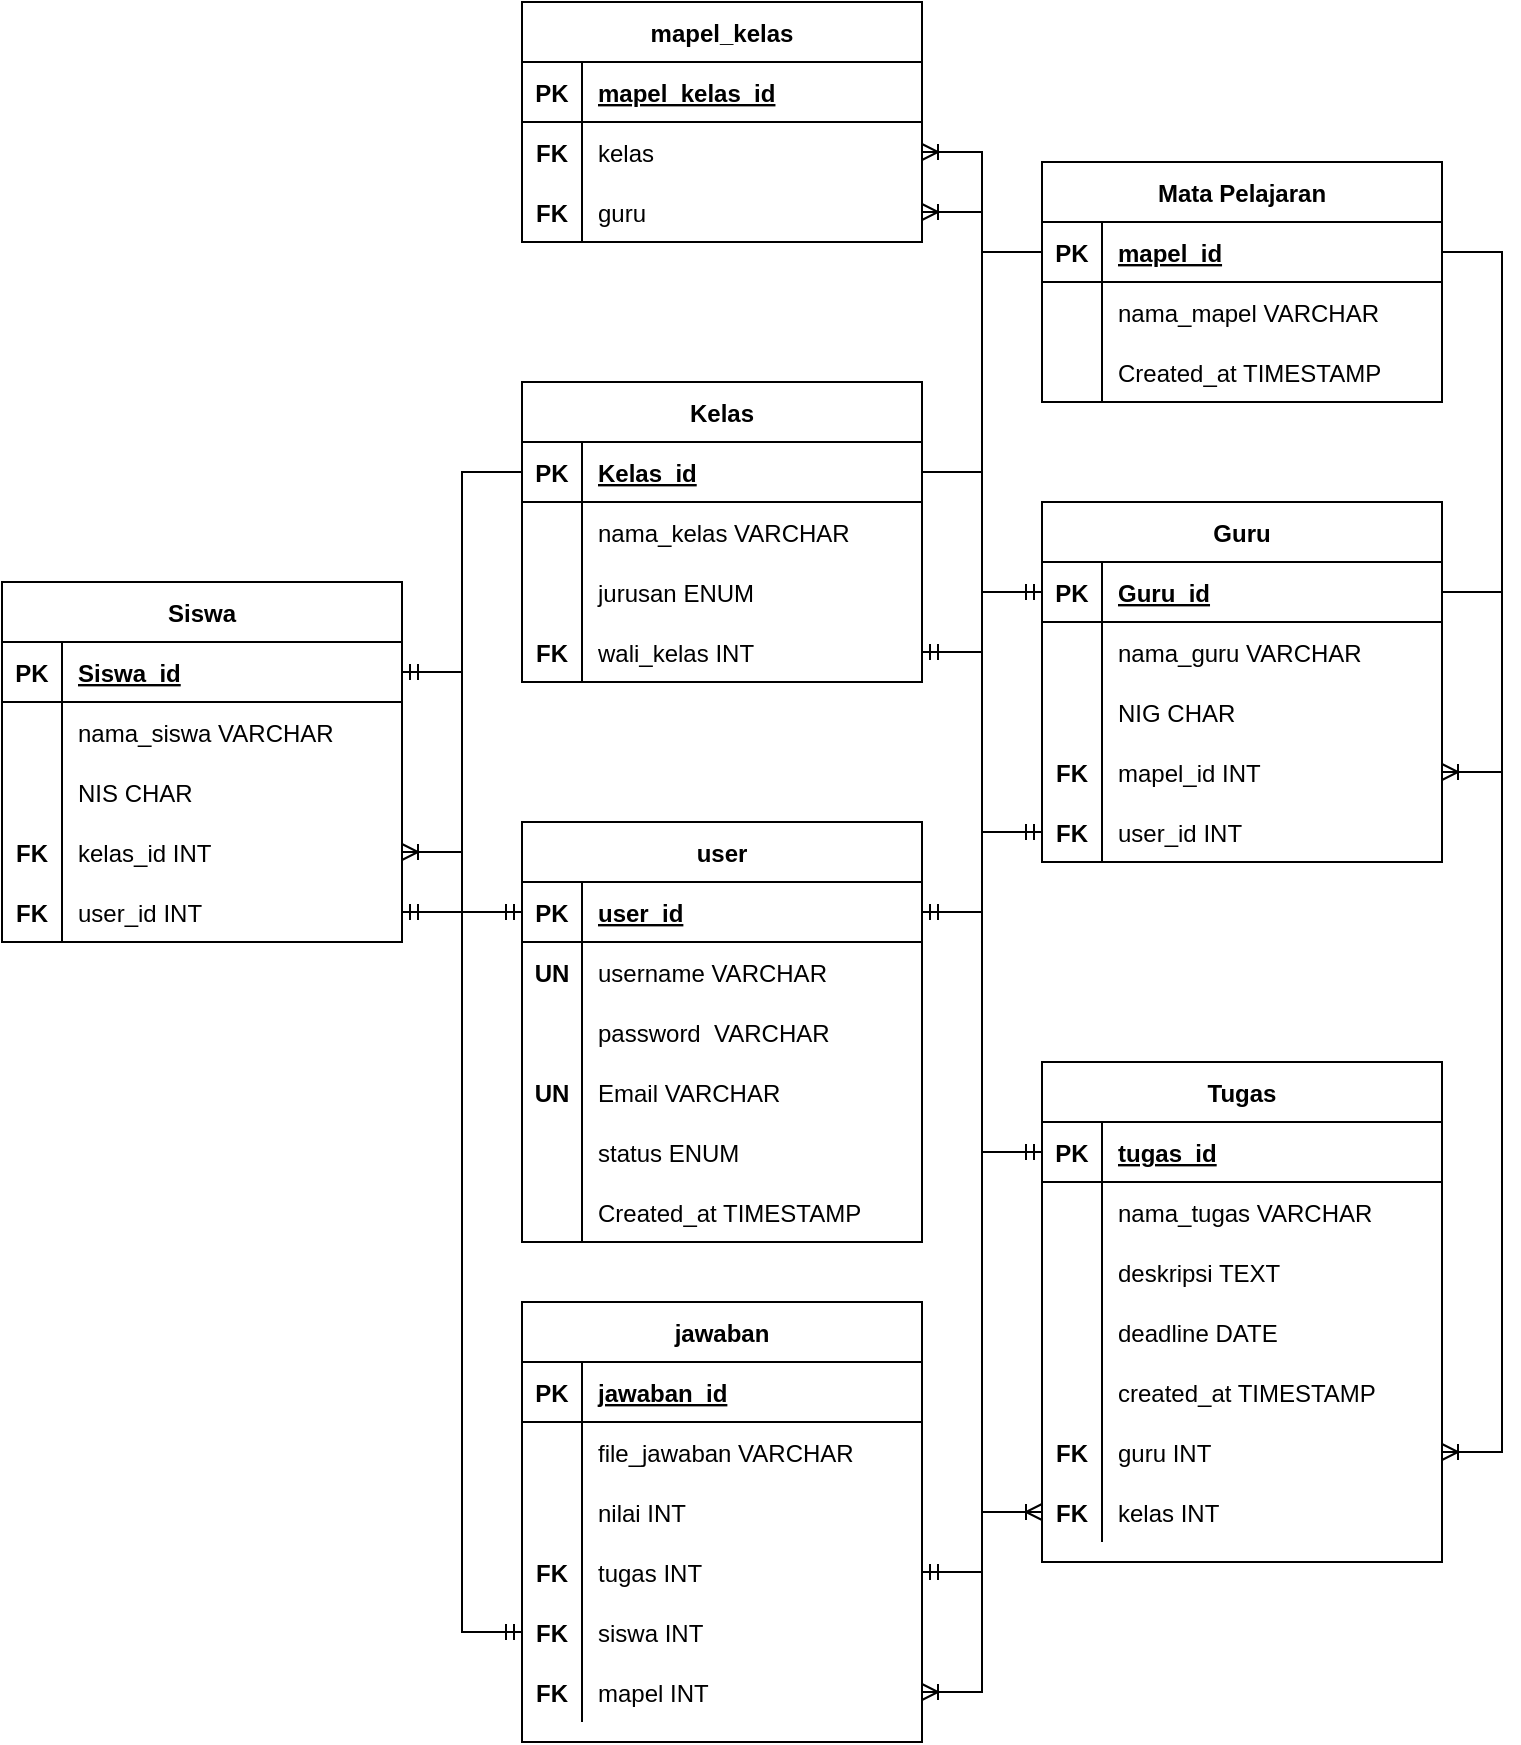 <mxfile version="15.9.4" type="device"><diagram id="R2lEEEUBdFMjLlhIrx00" name="Page-1"><mxGraphModel dx="1185" dy="639" grid="1" gridSize="10" guides="1" tooltips="1" connect="1" arrows="1" fold="1" page="1" pageScale="1" pageWidth="850" pageHeight="1100" math="0" shadow="0" extFonts="Permanent Marker^https://fonts.googleapis.com/css?family=Permanent+Marker"><root><mxCell id="0"/><mxCell id="1" parent="0"/><mxCell id="JvrWXgYkfcHxgurq506N-1" value="user" style="shape=table;startSize=30;container=1;collapsible=1;childLayout=tableLayout;fixedRows=1;rowLines=0;fontStyle=1;align=center;resizeLast=1;" parent="1" vertex="1"><mxGeometry x="310" y="540" width="200" height="210" as="geometry"/></mxCell><mxCell id="JvrWXgYkfcHxgurq506N-2" value="" style="shape=partialRectangle;collapsible=0;dropTarget=0;pointerEvents=0;fillColor=none;top=0;left=0;bottom=1;right=0;points=[[0,0.5],[1,0.5]];portConstraint=eastwest;" parent="JvrWXgYkfcHxgurq506N-1" vertex="1"><mxGeometry y="30" width="200" height="30" as="geometry"/></mxCell><mxCell id="JvrWXgYkfcHxgurq506N-3" value="PK" style="shape=partialRectangle;connectable=0;fillColor=none;top=0;left=0;bottom=0;right=0;fontStyle=1;overflow=hidden;" parent="JvrWXgYkfcHxgurq506N-2" vertex="1"><mxGeometry width="30" height="30" as="geometry"><mxRectangle width="30" height="30" as="alternateBounds"/></mxGeometry></mxCell><mxCell id="JvrWXgYkfcHxgurq506N-4" value="user_id" style="shape=partialRectangle;connectable=0;fillColor=none;top=0;left=0;bottom=0;right=0;align=left;spacingLeft=6;fontStyle=5;overflow=hidden;" parent="JvrWXgYkfcHxgurq506N-2" vertex="1"><mxGeometry x="30" width="170" height="30" as="geometry"><mxRectangle width="170" height="30" as="alternateBounds"/></mxGeometry></mxCell><mxCell id="JvrWXgYkfcHxgurq506N-5" value="" style="shape=partialRectangle;collapsible=0;dropTarget=0;pointerEvents=0;fillColor=none;top=0;left=0;bottom=0;right=0;points=[[0,0.5],[1,0.5]];portConstraint=eastwest;" parent="JvrWXgYkfcHxgurq506N-1" vertex="1"><mxGeometry y="60" width="200" height="30" as="geometry"/></mxCell><mxCell id="JvrWXgYkfcHxgurq506N-6" value="UN" style="shape=partialRectangle;connectable=0;fillColor=none;top=0;left=0;bottom=0;right=0;editable=1;overflow=hidden;fontStyle=1" parent="JvrWXgYkfcHxgurq506N-5" vertex="1"><mxGeometry width="30" height="30" as="geometry"><mxRectangle width="30" height="30" as="alternateBounds"/></mxGeometry></mxCell><mxCell id="JvrWXgYkfcHxgurq506N-7" value="username VARCHAR" style="shape=partialRectangle;connectable=0;fillColor=none;top=0;left=0;bottom=0;right=0;align=left;spacingLeft=6;overflow=hidden;" parent="JvrWXgYkfcHxgurq506N-5" vertex="1"><mxGeometry x="30" width="170" height="30" as="geometry"><mxRectangle width="170" height="30" as="alternateBounds"/></mxGeometry></mxCell><mxCell id="JvrWXgYkfcHxgurq506N-8" value="" style="shape=partialRectangle;collapsible=0;dropTarget=0;pointerEvents=0;fillColor=none;top=0;left=0;bottom=0;right=0;points=[[0,0.5],[1,0.5]];portConstraint=eastwest;" parent="JvrWXgYkfcHxgurq506N-1" vertex="1"><mxGeometry y="90" width="200" height="30" as="geometry"/></mxCell><mxCell id="JvrWXgYkfcHxgurq506N-9" value="" style="shape=partialRectangle;connectable=0;fillColor=none;top=0;left=0;bottom=0;right=0;editable=1;overflow=hidden;" parent="JvrWXgYkfcHxgurq506N-8" vertex="1"><mxGeometry width="30" height="30" as="geometry"><mxRectangle width="30" height="30" as="alternateBounds"/></mxGeometry></mxCell><mxCell id="JvrWXgYkfcHxgurq506N-10" value="password  VARCHAR" style="shape=partialRectangle;connectable=0;fillColor=none;top=0;left=0;bottom=0;right=0;align=left;spacingLeft=6;overflow=hidden;" parent="JvrWXgYkfcHxgurq506N-8" vertex="1"><mxGeometry x="30" width="170" height="30" as="geometry"><mxRectangle width="170" height="30" as="alternateBounds"/></mxGeometry></mxCell><mxCell id="vN6A5Nb-oEUFQaimWAew-1" value="" style="shape=partialRectangle;collapsible=0;dropTarget=0;pointerEvents=0;fillColor=none;top=0;left=0;bottom=0;right=0;points=[[0,0.5],[1,0.5]];portConstraint=eastwest;" parent="JvrWXgYkfcHxgurq506N-1" vertex="1"><mxGeometry y="120" width="200" height="30" as="geometry"/></mxCell><mxCell id="vN6A5Nb-oEUFQaimWAew-2" value="UN" style="shape=partialRectangle;connectable=0;fillColor=none;top=0;left=0;bottom=0;right=0;editable=1;overflow=hidden;fontStyle=1" parent="vN6A5Nb-oEUFQaimWAew-1" vertex="1"><mxGeometry width="30" height="30" as="geometry"><mxRectangle width="30" height="30" as="alternateBounds"/></mxGeometry></mxCell><mxCell id="vN6A5Nb-oEUFQaimWAew-3" value="Email VARCHAR" style="shape=partialRectangle;connectable=0;fillColor=none;top=0;left=0;bottom=0;right=0;align=left;spacingLeft=6;overflow=hidden;" parent="vN6A5Nb-oEUFQaimWAew-1" vertex="1"><mxGeometry x="30" width="170" height="30" as="geometry"><mxRectangle width="170" height="30" as="alternateBounds"/></mxGeometry></mxCell><mxCell id="l-M-OVlJL3ttJGUWBsos-1" value="" style="shape=partialRectangle;collapsible=0;dropTarget=0;pointerEvents=0;fillColor=none;top=0;left=0;bottom=0;right=0;points=[[0,0.5],[1,0.5]];portConstraint=eastwest;" parent="JvrWXgYkfcHxgurq506N-1" vertex="1"><mxGeometry y="150" width="200" height="30" as="geometry"/></mxCell><mxCell id="l-M-OVlJL3ttJGUWBsos-2" value="" style="shape=partialRectangle;connectable=0;fillColor=none;top=0;left=0;bottom=0;right=0;editable=1;overflow=hidden;" parent="l-M-OVlJL3ttJGUWBsos-1" vertex="1"><mxGeometry width="30" height="30" as="geometry"><mxRectangle width="30" height="30" as="alternateBounds"/></mxGeometry></mxCell><mxCell id="l-M-OVlJL3ttJGUWBsos-3" value="status ENUM" style="shape=partialRectangle;connectable=0;fillColor=none;top=0;left=0;bottom=0;right=0;align=left;spacingLeft=6;overflow=hidden;" parent="l-M-OVlJL3ttJGUWBsos-1" vertex="1"><mxGeometry x="30" width="170" height="30" as="geometry"><mxRectangle width="170" height="30" as="alternateBounds"/></mxGeometry></mxCell><mxCell id="JvrWXgYkfcHxgurq506N-11" value="" style="shape=partialRectangle;collapsible=0;dropTarget=0;pointerEvents=0;fillColor=none;top=0;left=0;bottom=0;right=0;points=[[0,0.5],[1,0.5]];portConstraint=eastwest;" parent="JvrWXgYkfcHxgurq506N-1" vertex="1"><mxGeometry y="180" width="200" height="30" as="geometry"/></mxCell><mxCell id="JvrWXgYkfcHxgurq506N-12" value="" style="shape=partialRectangle;connectable=0;fillColor=none;top=0;left=0;bottom=0;right=0;editable=1;overflow=hidden;" parent="JvrWXgYkfcHxgurq506N-11" vertex="1"><mxGeometry width="30" height="30" as="geometry"><mxRectangle width="30" height="30" as="alternateBounds"/></mxGeometry></mxCell><mxCell id="JvrWXgYkfcHxgurq506N-13" value="Created_at TIMESTAMP" style="shape=partialRectangle;connectable=0;fillColor=none;top=0;left=0;bottom=0;right=0;align=left;spacingLeft=6;overflow=hidden;" parent="JvrWXgYkfcHxgurq506N-11" vertex="1"><mxGeometry x="30" width="170" height="30" as="geometry"><mxRectangle width="170" height="30" as="alternateBounds"/></mxGeometry></mxCell><mxCell id="JvrWXgYkfcHxgurq506N-14" value="Siswa" style="shape=table;startSize=30;container=1;collapsible=1;childLayout=tableLayout;fixedRows=1;rowLines=0;fontStyle=1;align=center;resizeLast=1;" parent="1" vertex="1"><mxGeometry x="50" y="420" width="200" height="180" as="geometry"/></mxCell><mxCell id="JvrWXgYkfcHxgurq506N-15" value="" style="shape=partialRectangle;collapsible=0;dropTarget=0;pointerEvents=0;fillColor=none;top=0;left=0;bottom=1;right=0;points=[[0,0.5],[1,0.5]];portConstraint=eastwest;" parent="JvrWXgYkfcHxgurq506N-14" vertex="1"><mxGeometry y="30" width="200" height="30" as="geometry"/></mxCell><mxCell id="JvrWXgYkfcHxgurq506N-16" value="PK" style="shape=partialRectangle;connectable=0;fillColor=none;top=0;left=0;bottom=0;right=0;fontStyle=1;overflow=hidden;" parent="JvrWXgYkfcHxgurq506N-15" vertex="1"><mxGeometry width="30" height="30" as="geometry"><mxRectangle width="30" height="30" as="alternateBounds"/></mxGeometry></mxCell><mxCell id="JvrWXgYkfcHxgurq506N-17" value="Siswa_id" style="shape=partialRectangle;connectable=0;fillColor=none;top=0;left=0;bottom=0;right=0;align=left;spacingLeft=6;fontStyle=5;overflow=hidden;" parent="JvrWXgYkfcHxgurq506N-15" vertex="1"><mxGeometry x="30" width="170" height="30" as="geometry"><mxRectangle width="170" height="30" as="alternateBounds"/></mxGeometry></mxCell><mxCell id="JvrWXgYkfcHxgurq506N-18" value="" style="shape=partialRectangle;collapsible=0;dropTarget=0;pointerEvents=0;fillColor=none;top=0;left=0;bottom=0;right=0;points=[[0,0.5],[1,0.5]];portConstraint=eastwest;" parent="JvrWXgYkfcHxgurq506N-14" vertex="1"><mxGeometry y="60" width="200" height="30" as="geometry"/></mxCell><mxCell id="JvrWXgYkfcHxgurq506N-19" value="" style="shape=partialRectangle;connectable=0;fillColor=none;top=0;left=0;bottom=0;right=0;editable=1;overflow=hidden;" parent="JvrWXgYkfcHxgurq506N-18" vertex="1"><mxGeometry width="30" height="30" as="geometry"><mxRectangle width="30" height="30" as="alternateBounds"/></mxGeometry></mxCell><mxCell id="JvrWXgYkfcHxgurq506N-20" value="nama_siswa VARCHAR" style="shape=partialRectangle;connectable=0;fillColor=none;top=0;left=0;bottom=0;right=0;align=left;spacingLeft=6;overflow=hidden;" parent="JvrWXgYkfcHxgurq506N-18" vertex="1"><mxGeometry x="30" width="170" height="30" as="geometry"><mxRectangle width="170" height="30" as="alternateBounds"/></mxGeometry></mxCell><mxCell id="xmIUUASOhIEZaIO7s_y7-1" value="" style="shape=partialRectangle;collapsible=0;dropTarget=0;pointerEvents=0;fillColor=none;top=0;left=0;bottom=0;right=0;points=[[0,0.5],[1,0.5]];portConstraint=eastwest;" parent="JvrWXgYkfcHxgurq506N-14" vertex="1"><mxGeometry y="90" width="200" height="30" as="geometry"/></mxCell><mxCell id="xmIUUASOhIEZaIO7s_y7-2" value="" style="shape=partialRectangle;connectable=0;fillColor=none;top=0;left=0;bottom=0;right=0;editable=1;overflow=hidden;" parent="xmIUUASOhIEZaIO7s_y7-1" vertex="1"><mxGeometry width="30" height="30" as="geometry"><mxRectangle width="30" height="30" as="alternateBounds"/></mxGeometry></mxCell><mxCell id="xmIUUASOhIEZaIO7s_y7-3" value="NIS CHAR" style="shape=partialRectangle;connectable=0;fillColor=none;top=0;left=0;bottom=0;right=0;align=left;spacingLeft=6;overflow=hidden;" parent="xmIUUASOhIEZaIO7s_y7-1" vertex="1"><mxGeometry x="30" width="170" height="30" as="geometry"><mxRectangle width="170" height="30" as="alternateBounds"/></mxGeometry></mxCell><mxCell id="JvrWXgYkfcHxgurq506N-24" value="" style="shape=partialRectangle;collapsible=0;dropTarget=0;pointerEvents=0;fillColor=none;top=0;left=0;bottom=0;right=0;points=[[0,0.5],[1,0.5]];portConstraint=eastwest;" parent="JvrWXgYkfcHxgurq506N-14" vertex="1"><mxGeometry y="120" width="200" height="30" as="geometry"/></mxCell><mxCell id="JvrWXgYkfcHxgurq506N-25" value="FK" style="shape=partialRectangle;connectable=0;fillColor=none;top=0;left=0;bottom=0;right=0;editable=1;overflow=hidden;fontStyle=1" parent="JvrWXgYkfcHxgurq506N-24" vertex="1"><mxGeometry width="30" height="30" as="geometry"><mxRectangle width="30" height="30" as="alternateBounds"/></mxGeometry></mxCell><mxCell id="JvrWXgYkfcHxgurq506N-26" value="kelas_id INT" style="shape=partialRectangle;connectable=0;fillColor=none;top=0;left=0;bottom=0;right=0;align=left;spacingLeft=6;overflow=hidden;" parent="JvrWXgYkfcHxgurq506N-24" vertex="1"><mxGeometry x="30" width="170" height="30" as="geometry"><mxRectangle width="170" height="30" as="alternateBounds"/></mxGeometry></mxCell><mxCell id="JvrWXgYkfcHxgurq506N-62" value="" style="shape=partialRectangle;collapsible=0;dropTarget=0;pointerEvents=0;fillColor=none;top=0;left=0;bottom=0;right=0;points=[[0,0.5],[1,0.5]];portConstraint=eastwest;" parent="JvrWXgYkfcHxgurq506N-14" vertex="1"><mxGeometry y="150" width="200" height="30" as="geometry"/></mxCell><mxCell id="JvrWXgYkfcHxgurq506N-63" value="FK" style="shape=partialRectangle;connectable=0;fillColor=none;top=0;left=0;bottom=0;right=0;editable=1;overflow=hidden;fontStyle=1" parent="JvrWXgYkfcHxgurq506N-62" vertex="1"><mxGeometry width="30" height="30" as="geometry"><mxRectangle width="30" height="30" as="alternateBounds"/></mxGeometry></mxCell><mxCell id="JvrWXgYkfcHxgurq506N-64" value="user_id INT" style="shape=partialRectangle;connectable=0;fillColor=none;top=0;left=0;bottom=0;right=0;align=left;spacingLeft=6;overflow=hidden;" parent="JvrWXgYkfcHxgurq506N-62" vertex="1"><mxGeometry x="30" width="170" height="30" as="geometry"><mxRectangle width="170" height="30" as="alternateBounds"/></mxGeometry></mxCell><mxCell id="JvrWXgYkfcHxgurq506N-27" value="Guru" style="shape=table;startSize=30;container=1;collapsible=1;childLayout=tableLayout;fixedRows=1;rowLines=0;fontStyle=1;align=center;resizeLast=1;" parent="1" vertex="1"><mxGeometry x="570" y="380" width="200" height="180" as="geometry"/></mxCell><mxCell id="JvrWXgYkfcHxgurq506N-28" value="" style="shape=partialRectangle;collapsible=0;dropTarget=0;pointerEvents=0;fillColor=none;top=0;left=0;bottom=1;right=0;points=[[0,0.5],[1,0.5]];portConstraint=eastwest;" parent="JvrWXgYkfcHxgurq506N-27" vertex="1"><mxGeometry y="30" width="200" height="30" as="geometry"/></mxCell><mxCell id="JvrWXgYkfcHxgurq506N-29" value="PK" style="shape=partialRectangle;connectable=0;fillColor=none;top=0;left=0;bottom=0;right=0;fontStyle=1;overflow=hidden;" parent="JvrWXgYkfcHxgurq506N-28" vertex="1"><mxGeometry width="30" height="30" as="geometry"><mxRectangle width="30" height="30" as="alternateBounds"/></mxGeometry></mxCell><mxCell id="JvrWXgYkfcHxgurq506N-30" value="Guru_id" style="shape=partialRectangle;connectable=0;fillColor=none;top=0;left=0;bottom=0;right=0;align=left;spacingLeft=6;fontStyle=5;overflow=hidden;" parent="JvrWXgYkfcHxgurq506N-28" vertex="1"><mxGeometry x="30" width="170" height="30" as="geometry"><mxRectangle width="170" height="30" as="alternateBounds"/></mxGeometry></mxCell><mxCell id="JvrWXgYkfcHxgurq506N-31" value="" style="shape=partialRectangle;collapsible=0;dropTarget=0;pointerEvents=0;fillColor=none;top=0;left=0;bottom=0;right=0;points=[[0,0.5],[1,0.5]];portConstraint=eastwest;" parent="JvrWXgYkfcHxgurq506N-27" vertex="1"><mxGeometry y="60" width="200" height="30" as="geometry"/></mxCell><mxCell id="JvrWXgYkfcHxgurq506N-32" value="" style="shape=partialRectangle;connectable=0;fillColor=none;top=0;left=0;bottom=0;right=0;editable=1;overflow=hidden;" parent="JvrWXgYkfcHxgurq506N-31" vertex="1"><mxGeometry width="30" height="30" as="geometry"><mxRectangle width="30" height="30" as="alternateBounds"/></mxGeometry></mxCell><mxCell id="JvrWXgYkfcHxgurq506N-33" value="nama_guru VARCHAR" style="shape=partialRectangle;connectable=0;fillColor=none;top=0;left=0;bottom=0;right=0;align=left;spacingLeft=6;overflow=hidden;" parent="JvrWXgYkfcHxgurq506N-31" vertex="1"><mxGeometry x="30" width="170" height="30" as="geometry"><mxRectangle width="170" height="30" as="alternateBounds"/></mxGeometry></mxCell><mxCell id="xmIUUASOhIEZaIO7s_y7-4" value="" style="shape=partialRectangle;collapsible=0;dropTarget=0;pointerEvents=0;fillColor=none;top=0;left=0;bottom=0;right=0;points=[[0,0.5],[1,0.5]];portConstraint=eastwest;" parent="JvrWXgYkfcHxgurq506N-27" vertex="1"><mxGeometry y="90" width="200" height="30" as="geometry"/></mxCell><mxCell id="xmIUUASOhIEZaIO7s_y7-5" value="" style="shape=partialRectangle;connectable=0;fillColor=none;top=0;left=0;bottom=0;right=0;editable=1;overflow=hidden;" parent="xmIUUASOhIEZaIO7s_y7-4" vertex="1"><mxGeometry width="30" height="30" as="geometry"><mxRectangle width="30" height="30" as="alternateBounds"/></mxGeometry></mxCell><mxCell id="xmIUUASOhIEZaIO7s_y7-6" value="NIG CHAR" style="shape=partialRectangle;connectable=0;fillColor=none;top=0;left=0;bottom=0;right=0;align=left;spacingLeft=6;overflow=hidden;" parent="xmIUUASOhIEZaIO7s_y7-4" vertex="1"><mxGeometry x="30" width="170" height="30" as="geometry"><mxRectangle width="170" height="30" as="alternateBounds"/></mxGeometry></mxCell><mxCell id="xmIUUASOhIEZaIO7s_y7-10" value="" style="shape=partialRectangle;collapsible=0;dropTarget=0;pointerEvents=0;fillColor=none;top=0;left=0;bottom=0;right=0;points=[[0,0.5],[1,0.5]];portConstraint=eastwest;" parent="JvrWXgYkfcHxgurq506N-27" vertex="1"><mxGeometry y="120" width="200" height="30" as="geometry"/></mxCell><mxCell id="xmIUUASOhIEZaIO7s_y7-11" value="FK" style="shape=partialRectangle;connectable=0;fillColor=none;top=0;left=0;bottom=0;right=0;editable=1;overflow=hidden;fontStyle=1" parent="xmIUUASOhIEZaIO7s_y7-10" vertex="1"><mxGeometry width="30" height="30" as="geometry"><mxRectangle width="30" height="30" as="alternateBounds"/></mxGeometry></mxCell><mxCell id="xmIUUASOhIEZaIO7s_y7-12" value="mapel_id INT" style="shape=partialRectangle;connectable=0;fillColor=none;top=0;left=0;bottom=0;right=0;align=left;spacingLeft=6;overflow=hidden;" parent="xmIUUASOhIEZaIO7s_y7-10" vertex="1"><mxGeometry x="30" width="170" height="30" as="geometry"><mxRectangle width="170" height="30" as="alternateBounds"/></mxGeometry></mxCell><mxCell id="JvrWXgYkfcHxgurq506N-37" value="" style="shape=partialRectangle;collapsible=0;dropTarget=0;pointerEvents=0;fillColor=none;top=0;left=0;bottom=0;right=0;points=[[0,0.5],[1,0.5]];portConstraint=eastwest;" parent="JvrWXgYkfcHxgurq506N-27" vertex="1"><mxGeometry y="150" width="200" height="30" as="geometry"/></mxCell><mxCell id="JvrWXgYkfcHxgurq506N-38" value="FK" style="shape=partialRectangle;connectable=0;fillColor=none;top=0;left=0;bottom=0;right=0;editable=1;overflow=hidden;fontStyle=1" parent="JvrWXgYkfcHxgurq506N-37" vertex="1"><mxGeometry width="30" height="30" as="geometry"><mxRectangle width="30" height="30" as="alternateBounds"/></mxGeometry></mxCell><mxCell id="JvrWXgYkfcHxgurq506N-39" value="user_id INT" style="shape=partialRectangle;connectable=0;fillColor=none;top=0;left=0;bottom=0;right=0;align=left;spacingLeft=6;overflow=hidden;" parent="JvrWXgYkfcHxgurq506N-37" vertex="1"><mxGeometry x="30" width="170" height="30" as="geometry"><mxRectangle width="170" height="30" as="alternateBounds"/></mxGeometry></mxCell><mxCell id="JvrWXgYkfcHxgurq506N-46" value="Kelas" style="shape=table;startSize=30;container=1;collapsible=1;childLayout=tableLayout;fixedRows=1;rowLines=0;fontStyle=1;align=center;resizeLast=1;" parent="1" vertex="1"><mxGeometry x="310" y="320" width="200" height="150" as="geometry"/></mxCell><mxCell id="JvrWXgYkfcHxgurq506N-47" value="" style="shape=partialRectangle;collapsible=0;dropTarget=0;pointerEvents=0;fillColor=none;top=0;left=0;bottom=1;right=0;points=[[0,0.5],[1,0.5]];portConstraint=eastwest;" parent="JvrWXgYkfcHxgurq506N-46" vertex="1"><mxGeometry y="30" width="200" height="30" as="geometry"/></mxCell><mxCell id="JvrWXgYkfcHxgurq506N-48" value="PK" style="shape=partialRectangle;connectable=0;fillColor=none;top=0;left=0;bottom=0;right=0;fontStyle=1;overflow=hidden;" parent="JvrWXgYkfcHxgurq506N-47" vertex="1"><mxGeometry width="30" height="30" as="geometry"><mxRectangle width="30" height="30" as="alternateBounds"/></mxGeometry></mxCell><mxCell id="JvrWXgYkfcHxgurq506N-49" value="Kelas_id" style="shape=partialRectangle;connectable=0;fillColor=none;top=0;left=0;bottom=0;right=0;align=left;spacingLeft=6;fontStyle=5;overflow=hidden;" parent="JvrWXgYkfcHxgurq506N-47" vertex="1"><mxGeometry x="30" width="170" height="30" as="geometry"><mxRectangle width="170" height="30" as="alternateBounds"/></mxGeometry></mxCell><mxCell id="JvrWXgYkfcHxgurq506N-50" value="" style="shape=partialRectangle;collapsible=0;dropTarget=0;pointerEvents=0;fillColor=none;top=0;left=0;bottom=0;right=0;points=[[0,0.5],[1,0.5]];portConstraint=eastwest;" parent="JvrWXgYkfcHxgurq506N-46" vertex="1"><mxGeometry y="60" width="200" height="30" as="geometry"/></mxCell><mxCell id="JvrWXgYkfcHxgurq506N-51" value="" style="shape=partialRectangle;connectable=0;fillColor=none;top=0;left=0;bottom=0;right=0;editable=1;overflow=hidden;" parent="JvrWXgYkfcHxgurq506N-50" vertex="1"><mxGeometry width="30" height="30" as="geometry"><mxRectangle width="30" height="30" as="alternateBounds"/></mxGeometry></mxCell><mxCell id="JvrWXgYkfcHxgurq506N-52" value="nama_kelas VARCHAR" style="shape=partialRectangle;connectable=0;fillColor=none;top=0;left=0;bottom=0;right=0;align=left;spacingLeft=6;overflow=hidden;" parent="JvrWXgYkfcHxgurq506N-50" vertex="1"><mxGeometry x="30" width="170" height="30" as="geometry"><mxRectangle width="170" height="30" as="alternateBounds"/></mxGeometry></mxCell><mxCell id="JvrWXgYkfcHxgurq506N-56" value="" style="shape=partialRectangle;collapsible=0;dropTarget=0;pointerEvents=0;fillColor=none;top=0;left=0;bottom=0;right=0;points=[[0,0.5],[1,0.5]];portConstraint=eastwest;" parent="JvrWXgYkfcHxgurq506N-46" vertex="1"><mxGeometry y="90" width="200" height="30" as="geometry"/></mxCell><mxCell id="JvrWXgYkfcHxgurq506N-57" value="" style="shape=partialRectangle;connectable=0;fillColor=none;top=0;left=0;bottom=0;right=0;editable=1;overflow=hidden;" parent="JvrWXgYkfcHxgurq506N-56" vertex="1"><mxGeometry width="30" height="30" as="geometry"><mxRectangle width="30" height="30" as="alternateBounds"/></mxGeometry></mxCell><mxCell id="JvrWXgYkfcHxgurq506N-58" value="jurusan ENUM" style="shape=partialRectangle;connectable=0;fillColor=none;top=0;left=0;bottom=0;right=0;align=left;spacingLeft=6;overflow=hidden;" parent="JvrWXgYkfcHxgurq506N-56" vertex="1"><mxGeometry x="30" width="170" height="30" as="geometry"><mxRectangle width="170" height="30" as="alternateBounds"/></mxGeometry></mxCell><mxCell id="JvrWXgYkfcHxgurq506N-85" value="" style="shape=partialRectangle;collapsible=0;dropTarget=0;pointerEvents=0;fillColor=none;top=0;left=0;bottom=0;right=0;points=[[0,0.5],[1,0.5]];portConstraint=eastwest;" parent="JvrWXgYkfcHxgurq506N-46" vertex="1"><mxGeometry y="120" width="200" height="30" as="geometry"/></mxCell><mxCell id="JvrWXgYkfcHxgurq506N-86" value="FK" style="shape=partialRectangle;connectable=0;fillColor=none;top=0;left=0;bottom=0;right=0;editable=1;overflow=hidden;fontStyle=1" parent="JvrWXgYkfcHxgurq506N-85" vertex="1"><mxGeometry width="30" height="30" as="geometry"><mxRectangle width="30" height="30" as="alternateBounds"/></mxGeometry></mxCell><mxCell id="JvrWXgYkfcHxgurq506N-87" value="wali_kelas INT" style="shape=partialRectangle;connectable=0;fillColor=none;top=0;left=0;bottom=0;right=0;align=left;spacingLeft=6;overflow=hidden;" parent="JvrWXgYkfcHxgurq506N-85" vertex="1"><mxGeometry x="30" width="170" height="30" as="geometry"><mxRectangle width="170" height="30" as="alternateBounds"/></mxGeometry></mxCell><mxCell id="JvrWXgYkfcHxgurq506N-68" value="Mata Pelajaran" style="shape=table;startSize=30;container=1;collapsible=1;childLayout=tableLayout;fixedRows=1;rowLines=0;fontStyle=1;align=center;resizeLast=1;" parent="1" vertex="1"><mxGeometry x="570" y="210" width="200" height="120" as="geometry"/></mxCell><mxCell id="JvrWXgYkfcHxgurq506N-69" value="" style="shape=partialRectangle;collapsible=0;dropTarget=0;pointerEvents=0;fillColor=none;top=0;left=0;bottom=1;right=0;points=[[0,0.5],[1,0.5]];portConstraint=eastwest;" parent="JvrWXgYkfcHxgurq506N-68" vertex="1"><mxGeometry y="30" width="200" height="30" as="geometry"/></mxCell><mxCell id="JvrWXgYkfcHxgurq506N-70" value="PK" style="shape=partialRectangle;connectable=0;fillColor=none;top=0;left=0;bottom=0;right=0;fontStyle=1;overflow=hidden;" parent="JvrWXgYkfcHxgurq506N-69" vertex="1"><mxGeometry width="30" height="30" as="geometry"><mxRectangle width="30" height="30" as="alternateBounds"/></mxGeometry></mxCell><mxCell id="JvrWXgYkfcHxgurq506N-71" value="mapel_id" style="shape=partialRectangle;connectable=0;fillColor=none;top=0;left=0;bottom=0;right=0;align=left;spacingLeft=6;fontStyle=5;overflow=hidden;" parent="JvrWXgYkfcHxgurq506N-69" vertex="1"><mxGeometry x="30" width="170" height="30" as="geometry"><mxRectangle width="170" height="30" as="alternateBounds"/></mxGeometry></mxCell><mxCell id="JvrWXgYkfcHxgurq506N-72" value="" style="shape=partialRectangle;collapsible=0;dropTarget=0;pointerEvents=0;fillColor=none;top=0;left=0;bottom=0;right=0;points=[[0,0.5],[1,0.5]];portConstraint=eastwest;" parent="JvrWXgYkfcHxgurq506N-68" vertex="1"><mxGeometry y="60" width="200" height="30" as="geometry"/></mxCell><mxCell id="JvrWXgYkfcHxgurq506N-73" value="" style="shape=partialRectangle;connectable=0;fillColor=none;top=0;left=0;bottom=0;right=0;editable=1;overflow=hidden;" parent="JvrWXgYkfcHxgurq506N-72" vertex="1"><mxGeometry width="30" height="30" as="geometry"><mxRectangle width="30" height="30" as="alternateBounds"/></mxGeometry></mxCell><mxCell id="JvrWXgYkfcHxgurq506N-74" value="nama_mapel VARCHAR" style="shape=partialRectangle;connectable=0;fillColor=none;top=0;left=0;bottom=0;right=0;align=left;spacingLeft=6;overflow=hidden;" parent="JvrWXgYkfcHxgurq506N-72" vertex="1"><mxGeometry x="30" width="170" height="30" as="geometry"><mxRectangle width="170" height="30" as="alternateBounds"/></mxGeometry></mxCell><mxCell id="vN6A5Nb-oEUFQaimWAew-4" value="" style="shape=partialRectangle;collapsible=0;dropTarget=0;pointerEvents=0;fillColor=none;top=0;left=0;bottom=0;right=0;points=[[0,0.5],[1,0.5]];portConstraint=eastwest;" parent="JvrWXgYkfcHxgurq506N-68" vertex="1"><mxGeometry y="90" width="200" height="30" as="geometry"/></mxCell><mxCell id="vN6A5Nb-oEUFQaimWAew-5" value="" style="shape=partialRectangle;connectable=0;fillColor=none;top=0;left=0;bottom=0;right=0;editable=1;overflow=hidden;" parent="vN6A5Nb-oEUFQaimWAew-4" vertex="1"><mxGeometry width="30" height="30" as="geometry"><mxRectangle width="30" height="30" as="alternateBounds"/></mxGeometry></mxCell><mxCell id="vN6A5Nb-oEUFQaimWAew-6" value="Created_at TIMESTAMP" style="shape=partialRectangle;connectable=0;fillColor=none;top=0;left=0;bottom=0;right=0;align=left;spacingLeft=6;overflow=hidden;" parent="vN6A5Nb-oEUFQaimWAew-4" vertex="1"><mxGeometry x="30" width="170" height="30" as="geometry"><mxRectangle width="170" height="30" as="alternateBounds"/></mxGeometry></mxCell><mxCell id="JvrWXgYkfcHxgurq506N-89" value="mapel_kelas" style="shape=table;startSize=30;container=1;collapsible=1;childLayout=tableLayout;fixedRows=1;rowLines=0;fontStyle=1;align=center;resizeLast=1;" parent="1" vertex="1"><mxGeometry x="310" y="130" width="200" height="120" as="geometry"/></mxCell><mxCell id="JvrWXgYkfcHxgurq506N-90" value="" style="shape=partialRectangle;collapsible=0;dropTarget=0;pointerEvents=0;fillColor=none;top=0;left=0;bottom=1;right=0;points=[[0,0.5],[1,0.5]];portConstraint=eastwest;" parent="JvrWXgYkfcHxgurq506N-89" vertex="1"><mxGeometry y="30" width="200" height="30" as="geometry"/></mxCell><mxCell id="JvrWXgYkfcHxgurq506N-91" value="PK" style="shape=partialRectangle;connectable=0;fillColor=none;top=0;left=0;bottom=0;right=0;fontStyle=1;overflow=hidden;" parent="JvrWXgYkfcHxgurq506N-90" vertex="1"><mxGeometry width="30" height="30" as="geometry"><mxRectangle width="30" height="30" as="alternateBounds"/></mxGeometry></mxCell><mxCell id="JvrWXgYkfcHxgurq506N-92" value="mapel_kelas_id" style="shape=partialRectangle;connectable=0;fillColor=none;top=0;left=0;bottom=0;right=0;align=left;spacingLeft=6;fontStyle=5;overflow=hidden;" parent="JvrWXgYkfcHxgurq506N-90" vertex="1"><mxGeometry x="30" width="170" height="30" as="geometry"><mxRectangle width="170" height="30" as="alternateBounds"/></mxGeometry></mxCell><mxCell id="JvrWXgYkfcHxgurq506N-96" value="" style="shape=partialRectangle;collapsible=0;dropTarget=0;pointerEvents=0;fillColor=none;top=0;left=0;bottom=0;right=0;points=[[0,0.5],[1,0.5]];portConstraint=eastwest;" parent="JvrWXgYkfcHxgurq506N-89" vertex="1"><mxGeometry y="60" width="200" height="30" as="geometry"/></mxCell><mxCell id="JvrWXgYkfcHxgurq506N-97" value="FK" style="shape=partialRectangle;connectable=0;fillColor=none;top=0;left=0;bottom=0;right=0;editable=1;overflow=hidden;fontStyle=1" parent="JvrWXgYkfcHxgurq506N-96" vertex="1"><mxGeometry width="30" height="30" as="geometry"><mxRectangle width="30" height="30" as="alternateBounds"/></mxGeometry></mxCell><mxCell id="JvrWXgYkfcHxgurq506N-98" value="kelas" style="shape=partialRectangle;connectable=0;fillColor=none;top=0;left=0;bottom=0;right=0;align=left;spacingLeft=6;overflow=hidden;" parent="JvrWXgYkfcHxgurq506N-96" vertex="1"><mxGeometry x="30" width="170" height="30" as="geometry"><mxRectangle width="170" height="30" as="alternateBounds"/></mxGeometry></mxCell><mxCell id="JvrWXgYkfcHxgurq506N-93" value="" style="shape=partialRectangle;collapsible=0;dropTarget=0;pointerEvents=0;fillColor=none;top=0;left=0;bottom=0;right=0;points=[[0,0.5],[1,0.5]];portConstraint=eastwest;" parent="JvrWXgYkfcHxgurq506N-89" vertex="1"><mxGeometry y="90" width="200" height="30" as="geometry"/></mxCell><mxCell id="JvrWXgYkfcHxgurq506N-94" value="FK" style="shape=partialRectangle;connectable=0;fillColor=none;top=0;left=0;bottom=0;right=0;editable=1;overflow=hidden;fontStyle=1" parent="JvrWXgYkfcHxgurq506N-93" vertex="1"><mxGeometry width="30" height="30" as="geometry"><mxRectangle width="30" height="30" as="alternateBounds"/></mxGeometry></mxCell><mxCell id="JvrWXgYkfcHxgurq506N-95" value="guru" style="shape=partialRectangle;connectable=0;fillColor=none;top=0;left=0;bottom=0;right=0;align=left;spacingLeft=6;overflow=hidden;" parent="JvrWXgYkfcHxgurq506N-93" vertex="1"><mxGeometry x="30" width="170" height="30" as="geometry"><mxRectangle width="170" height="30" as="alternateBounds"/></mxGeometry></mxCell><mxCell id="55KbZ3WCkX3FYqEHXodE-4" value="" style="edgeStyle=entityRelationEdgeStyle;fontSize=12;html=1;endArrow=ERmandOne;startArrow=ERmandOne;rounded=0;exitX=1;exitY=0.5;exitDx=0;exitDy=0;entryX=0;entryY=0.5;entryDx=0;entryDy=0;" parent="1" source="JvrWXgYkfcHxgurq506N-62" target="JvrWXgYkfcHxgurq506N-2" edge="1"><mxGeometry width="100" height="100" relative="1" as="geometry"><mxPoint x="350" y="610" as="sourcePoint"/><mxPoint x="300" y="465" as="targetPoint"/></mxGeometry></mxCell><mxCell id="55KbZ3WCkX3FYqEHXodE-5" value="" style="edgeStyle=entityRelationEdgeStyle;fontSize=12;html=1;endArrow=ERmandOne;startArrow=ERmandOne;rounded=0;exitX=1;exitY=0.5;exitDx=0;exitDy=0;entryX=0;entryY=0.5;entryDx=0;entryDy=0;" parent="1" source="JvrWXgYkfcHxgurq506N-2" target="JvrWXgYkfcHxgurq506N-37" edge="1"><mxGeometry width="100" height="100" relative="1" as="geometry"><mxPoint x="350" y="550" as="sourcePoint"/><mxPoint x="450" y="450" as="targetPoint"/></mxGeometry></mxCell><mxCell id="55KbZ3WCkX3FYqEHXodE-6" value="" style="edgeStyle=entityRelationEdgeStyle;fontSize=12;html=1;endArrow=ERoneToMany;rounded=0;exitX=0;exitY=0.5;exitDx=0;exitDy=0;" parent="1" source="JvrWXgYkfcHxgurq506N-47" target="JvrWXgYkfcHxgurq506N-24" edge="1"><mxGeometry width="100" height="100" relative="1" as="geometry"><mxPoint x="370" y="520" as="sourcePoint"/><mxPoint x="470" y="420" as="targetPoint"/></mxGeometry></mxCell><mxCell id="55KbZ3WCkX3FYqEHXodE-7" value="" style="edgeStyle=entityRelationEdgeStyle;fontSize=12;html=1;endArrow=ERmandOne;startArrow=ERmandOne;rounded=0;exitX=0;exitY=0.5;exitDx=0;exitDy=0;" parent="1" source="JvrWXgYkfcHxgurq506N-28" target="JvrWXgYkfcHxgurq506N-85" edge="1"><mxGeometry width="100" height="100" relative="1" as="geometry"><mxPoint x="370" y="520" as="sourcePoint"/><mxPoint x="470" y="420" as="targetPoint"/></mxGeometry></mxCell><mxCell id="xmIUUASOhIEZaIO7s_y7-13" value="" style="edgeStyle=entityRelationEdgeStyle;fontSize=12;html=1;endArrow=ERoneToMany;rounded=0;exitX=1;exitY=0.5;exitDx=0;exitDy=0;entryX=1;entryY=0.5;entryDx=0;entryDy=0;" parent="1" source="JvrWXgYkfcHxgurq506N-69" target="xmIUUASOhIEZaIO7s_y7-10" edge="1"><mxGeometry width="100" height="100" relative="1" as="geometry"><mxPoint x="370" y="520" as="sourcePoint"/><mxPoint x="470" y="420" as="targetPoint"/></mxGeometry></mxCell><mxCell id="hxGg9hGAkt3mWs192m6k-14" value="" style="edgeStyle=entityRelationEdgeStyle;fontSize=12;html=1;endArrow=ERoneToMany;rounded=0;exitX=0;exitY=0.5;exitDx=0;exitDy=0;" parent="1" source="JvrWXgYkfcHxgurq506N-28" target="JvrWXgYkfcHxgurq506N-93" edge="1"><mxGeometry width="100" height="100" relative="1" as="geometry"><mxPoint x="620" y="360" as="sourcePoint"/><mxPoint x="820" y="350" as="targetPoint"/></mxGeometry></mxCell><mxCell id="hxGg9hGAkt3mWs192m6k-16" value="" style="edgeStyle=entityRelationEdgeStyle;fontSize=12;html=1;endArrow=ERoneToMany;rounded=0;exitX=1;exitY=0.5;exitDx=0;exitDy=0;entryX=1;entryY=0.5;entryDx=0;entryDy=0;" parent="1" source="JvrWXgYkfcHxgurq506N-47" target="JvrWXgYkfcHxgurq506N-96" edge="1"><mxGeometry width="100" height="100" relative="1" as="geometry"><mxPoint x="470" y="390" as="sourcePoint"/><mxPoint x="570" y="290" as="targetPoint"/></mxGeometry></mxCell><mxCell id="ZQOPvOUU645YHFqw_dAU-1" value="Tugas" style="shape=table;startSize=30;container=1;collapsible=1;childLayout=tableLayout;fixedRows=1;rowLines=0;fontStyle=1;align=center;resizeLast=1;" parent="1" vertex="1"><mxGeometry x="570" y="660" width="200" height="250" as="geometry"/></mxCell><mxCell id="ZQOPvOUU645YHFqw_dAU-2" value="" style="shape=partialRectangle;collapsible=0;dropTarget=0;pointerEvents=0;fillColor=none;top=0;left=0;bottom=1;right=0;points=[[0,0.5],[1,0.5]];portConstraint=eastwest;" parent="ZQOPvOUU645YHFqw_dAU-1" vertex="1"><mxGeometry y="30" width="200" height="30" as="geometry"/></mxCell><mxCell id="ZQOPvOUU645YHFqw_dAU-3" value="PK" style="shape=partialRectangle;connectable=0;fillColor=none;top=0;left=0;bottom=0;right=0;fontStyle=1;overflow=hidden;" parent="ZQOPvOUU645YHFqw_dAU-2" vertex="1"><mxGeometry width="30" height="30" as="geometry"><mxRectangle width="30" height="30" as="alternateBounds"/></mxGeometry></mxCell><mxCell id="ZQOPvOUU645YHFqw_dAU-4" value="tugas_id" style="shape=partialRectangle;connectable=0;fillColor=none;top=0;left=0;bottom=0;right=0;align=left;spacingLeft=6;fontStyle=5;overflow=hidden;" parent="ZQOPvOUU645YHFqw_dAU-2" vertex="1"><mxGeometry x="30" width="170" height="30" as="geometry"><mxRectangle width="170" height="30" as="alternateBounds"/></mxGeometry></mxCell><mxCell id="ZQOPvOUU645YHFqw_dAU-5" value="" style="shape=partialRectangle;collapsible=0;dropTarget=0;pointerEvents=0;fillColor=none;top=0;left=0;bottom=0;right=0;points=[[0,0.5],[1,0.5]];portConstraint=eastwest;" parent="ZQOPvOUU645YHFqw_dAU-1" vertex="1"><mxGeometry y="60" width="200" height="30" as="geometry"/></mxCell><mxCell id="ZQOPvOUU645YHFqw_dAU-6" value="" style="shape=partialRectangle;connectable=0;fillColor=none;top=0;left=0;bottom=0;right=0;editable=1;overflow=hidden;" parent="ZQOPvOUU645YHFqw_dAU-5" vertex="1"><mxGeometry width="30" height="30" as="geometry"><mxRectangle width="30" height="30" as="alternateBounds"/></mxGeometry></mxCell><mxCell id="ZQOPvOUU645YHFqw_dAU-7" value="nama_tugas VARCHAR" style="shape=partialRectangle;connectable=0;fillColor=none;top=0;left=0;bottom=0;right=0;align=left;spacingLeft=6;overflow=hidden;" parent="ZQOPvOUU645YHFqw_dAU-5" vertex="1"><mxGeometry x="30" width="170" height="30" as="geometry"><mxRectangle width="170" height="30" as="alternateBounds"/></mxGeometry></mxCell><mxCell id="ALzmgt6O7luAXRy8_z6A-1" value="" style="shape=partialRectangle;collapsible=0;dropTarget=0;pointerEvents=0;fillColor=none;top=0;left=0;bottom=0;right=0;points=[[0,0.5],[1,0.5]];portConstraint=eastwest;" parent="ZQOPvOUU645YHFqw_dAU-1" vertex="1"><mxGeometry y="90" width="200" height="30" as="geometry"/></mxCell><mxCell id="ALzmgt6O7luAXRy8_z6A-2" value="" style="shape=partialRectangle;connectable=0;fillColor=none;top=0;left=0;bottom=0;right=0;editable=1;overflow=hidden;" parent="ALzmgt6O7luAXRy8_z6A-1" vertex="1"><mxGeometry width="30" height="30" as="geometry"><mxRectangle width="30" height="30" as="alternateBounds"/></mxGeometry></mxCell><mxCell id="ALzmgt6O7luAXRy8_z6A-3" value="deskripsi TEXT" style="shape=partialRectangle;connectable=0;fillColor=none;top=0;left=0;bottom=0;right=0;align=left;spacingLeft=6;overflow=hidden;" parent="ALzmgt6O7luAXRy8_z6A-1" vertex="1"><mxGeometry x="30" width="170" height="30" as="geometry"><mxRectangle width="170" height="30" as="alternateBounds"/></mxGeometry></mxCell><mxCell id="vHWbLJZB-_hZiFyszKVD-1" value="" style="shape=partialRectangle;collapsible=0;dropTarget=0;pointerEvents=0;fillColor=none;top=0;left=0;bottom=0;right=0;points=[[0,0.5],[1,0.5]];portConstraint=eastwest;" parent="ZQOPvOUU645YHFqw_dAU-1" vertex="1"><mxGeometry y="120" width="200" height="30" as="geometry"/></mxCell><mxCell id="vHWbLJZB-_hZiFyszKVD-2" value="" style="shape=partialRectangle;connectable=0;fillColor=none;top=0;left=0;bottom=0;right=0;editable=1;overflow=hidden;" parent="vHWbLJZB-_hZiFyszKVD-1" vertex="1"><mxGeometry width="30" height="30" as="geometry"><mxRectangle width="30" height="30" as="alternateBounds"/></mxGeometry></mxCell><mxCell id="vHWbLJZB-_hZiFyszKVD-3" value="deadline DATE" style="shape=partialRectangle;connectable=0;fillColor=none;top=0;left=0;bottom=0;right=0;align=left;spacingLeft=6;overflow=hidden;" parent="vHWbLJZB-_hZiFyszKVD-1" vertex="1"><mxGeometry x="30" width="170" height="30" as="geometry"><mxRectangle width="170" height="30" as="alternateBounds"/></mxGeometry></mxCell><mxCell id="ZQOPvOUU645YHFqw_dAU-8" value="" style="shape=partialRectangle;collapsible=0;dropTarget=0;pointerEvents=0;fillColor=none;top=0;left=0;bottom=0;right=0;points=[[0,0.5],[1,0.5]];portConstraint=eastwest;" parent="ZQOPvOUU645YHFqw_dAU-1" vertex="1"><mxGeometry y="150" width="200" height="30" as="geometry"/></mxCell><mxCell id="ZQOPvOUU645YHFqw_dAU-9" value="" style="shape=partialRectangle;connectable=0;fillColor=none;top=0;left=0;bottom=0;right=0;editable=1;overflow=hidden;" parent="ZQOPvOUU645YHFqw_dAU-8" vertex="1"><mxGeometry width="30" height="30" as="geometry"><mxRectangle width="30" height="30" as="alternateBounds"/></mxGeometry></mxCell><mxCell id="ZQOPvOUU645YHFqw_dAU-10" value="created_at TIMESTAMP" style="shape=partialRectangle;connectable=0;fillColor=none;top=0;left=0;bottom=0;right=0;align=left;spacingLeft=6;overflow=hidden;" parent="ZQOPvOUU645YHFqw_dAU-8" vertex="1"><mxGeometry x="30" width="170" height="30" as="geometry"><mxRectangle width="170" height="30" as="alternateBounds"/></mxGeometry></mxCell><mxCell id="ZQOPvOUU645YHFqw_dAU-11" value="" style="shape=partialRectangle;collapsible=0;dropTarget=0;pointerEvents=0;fillColor=none;top=0;left=0;bottom=0;right=0;points=[[0,0.5],[1,0.5]];portConstraint=eastwest;" parent="ZQOPvOUU645YHFqw_dAU-1" vertex="1"><mxGeometry y="180" width="200" height="30" as="geometry"/></mxCell><mxCell id="ZQOPvOUU645YHFqw_dAU-12" value="FK" style="shape=partialRectangle;connectable=0;fillColor=none;top=0;left=0;bottom=0;right=0;editable=1;overflow=hidden;fontStyle=1" parent="ZQOPvOUU645YHFqw_dAU-11" vertex="1"><mxGeometry width="30" height="30" as="geometry"><mxRectangle width="30" height="30" as="alternateBounds"/></mxGeometry></mxCell><mxCell id="ZQOPvOUU645YHFqw_dAU-13" value="guru INT" style="shape=partialRectangle;connectable=0;fillColor=none;top=0;left=0;bottom=0;right=0;align=left;spacingLeft=6;overflow=hidden;" parent="ZQOPvOUU645YHFqw_dAU-11" vertex="1"><mxGeometry x="30" width="170" height="30" as="geometry"><mxRectangle width="170" height="30" as="alternateBounds"/></mxGeometry></mxCell><mxCell id="F-J7eKoEIuqLxImwIBGu-1" value="" style="shape=partialRectangle;collapsible=0;dropTarget=0;pointerEvents=0;fillColor=none;top=0;left=0;bottom=0;right=0;points=[[0,0.5],[1,0.5]];portConstraint=eastwest;" parent="ZQOPvOUU645YHFqw_dAU-1" vertex="1"><mxGeometry y="210" width="200" height="30" as="geometry"/></mxCell><mxCell id="F-J7eKoEIuqLxImwIBGu-2" value="FK" style="shape=partialRectangle;connectable=0;fillColor=none;top=0;left=0;bottom=0;right=0;editable=1;overflow=hidden;fontStyle=1" parent="F-J7eKoEIuqLxImwIBGu-1" vertex="1"><mxGeometry width="30" height="30" as="geometry"><mxRectangle width="30" height="30" as="alternateBounds"/></mxGeometry></mxCell><mxCell id="F-J7eKoEIuqLxImwIBGu-3" value="kelas INT" style="shape=partialRectangle;connectable=0;fillColor=none;top=0;left=0;bottom=0;right=0;align=left;spacingLeft=6;overflow=hidden;" parent="F-J7eKoEIuqLxImwIBGu-1" vertex="1"><mxGeometry x="30" width="170" height="30" as="geometry"><mxRectangle width="170" height="30" as="alternateBounds"/></mxGeometry></mxCell><mxCell id="ALzmgt6O7luAXRy8_z6A-4" value="" style="edgeStyle=entityRelationEdgeStyle;fontSize=12;html=1;endArrow=ERoneToMany;rounded=0;exitX=1;exitY=0.5;exitDx=0;exitDy=0;entryX=1;entryY=0.5;entryDx=0;entryDy=0;" parent="1" source="JvrWXgYkfcHxgurq506N-28" target="ZQOPvOUU645YHFqw_dAU-11" edge="1"><mxGeometry width="100" height="100" relative="1" as="geometry"><mxPoint x="790" y="430" as="sourcePoint"/><mxPoint x="830" y="950" as="targetPoint"/></mxGeometry></mxCell><mxCell id="ALzmgt6O7luAXRy8_z6A-5" value="jawaban" style="shape=table;startSize=30;container=1;collapsible=1;childLayout=tableLayout;fixedRows=1;rowLines=0;fontStyle=1;align=center;resizeLast=1;" parent="1" vertex="1"><mxGeometry x="310" y="780" width="200" height="220" as="geometry"/></mxCell><mxCell id="ALzmgt6O7luAXRy8_z6A-6" value="" style="shape=partialRectangle;collapsible=0;dropTarget=0;pointerEvents=0;fillColor=none;top=0;left=0;bottom=1;right=0;points=[[0,0.5],[1,0.5]];portConstraint=eastwest;" parent="ALzmgt6O7luAXRy8_z6A-5" vertex="1"><mxGeometry y="30" width="200" height="30" as="geometry"/></mxCell><mxCell id="ALzmgt6O7luAXRy8_z6A-7" value="PK" style="shape=partialRectangle;connectable=0;fillColor=none;top=0;left=0;bottom=0;right=0;fontStyle=1;overflow=hidden;" parent="ALzmgt6O7luAXRy8_z6A-6" vertex="1"><mxGeometry width="30" height="30" as="geometry"><mxRectangle width="30" height="30" as="alternateBounds"/></mxGeometry></mxCell><mxCell id="ALzmgt6O7luAXRy8_z6A-8" value="jawaban_id" style="shape=partialRectangle;connectable=0;fillColor=none;top=0;left=0;bottom=0;right=0;align=left;spacingLeft=6;fontStyle=5;overflow=hidden;" parent="ALzmgt6O7luAXRy8_z6A-6" vertex="1"><mxGeometry x="30" width="170" height="30" as="geometry"><mxRectangle width="170" height="30" as="alternateBounds"/></mxGeometry></mxCell><mxCell id="ALzmgt6O7luAXRy8_z6A-9" value="" style="shape=partialRectangle;collapsible=0;dropTarget=0;pointerEvents=0;fillColor=none;top=0;left=0;bottom=0;right=0;points=[[0,0.5],[1,0.5]];portConstraint=eastwest;" parent="ALzmgt6O7luAXRy8_z6A-5" vertex="1"><mxGeometry y="60" width="200" height="30" as="geometry"/></mxCell><mxCell id="ALzmgt6O7luAXRy8_z6A-10" value="" style="shape=partialRectangle;connectable=0;fillColor=none;top=0;left=0;bottom=0;right=0;editable=1;overflow=hidden;" parent="ALzmgt6O7luAXRy8_z6A-9" vertex="1"><mxGeometry width="30" height="30" as="geometry"><mxRectangle width="30" height="30" as="alternateBounds"/></mxGeometry></mxCell><mxCell id="ALzmgt6O7luAXRy8_z6A-11" value="file_jawaban VARCHAR" style="shape=partialRectangle;connectable=0;fillColor=none;top=0;left=0;bottom=0;right=0;align=left;spacingLeft=6;overflow=hidden;" parent="ALzmgt6O7luAXRy8_z6A-9" vertex="1"><mxGeometry x="30" width="170" height="30" as="geometry"><mxRectangle width="170" height="30" as="alternateBounds"/></mxGeometry></mxCell><mxCell id="ALzmgt6O7luAXRy8_z6A-27" value="" style="shape=partialRectangle;collapsible=0;dropTarget=0;pointerEvents=0;fillColor=none;top=0;left=0;bottom=0;right=0;points=[[0,0.5],[1,0.5]];portConstraint=eastwest;" parent="ALzmgt6O7luAXRy8_z6A-5" vertex="1"><mxGeometry y="90" width="200" height="30" as="geometry"/></mxCell><mxCell id="ALzmgt6O7luAXRy8_z6A-28" value="" style="shape=partialRectangle;connectable=0;fillColor=none;top=0;left=0;bottom=0;right=0;editable=1;overflow=hidden;" parent="ALzmgt6O7luAXRy8_z6A-27" vertex="1"><mxGeometry width="30" height="30" as="geometry"><mxRectangle width="30" height="30" as="alternateBounds"/></mxGeometry></mxCell><mxCell id="ALzmgt6O7luAXRy8_z6A-29" value="nilai INT" style="shape=partialRectangle;connectable=0;fillColor=none;top=0;left=0;bottom=0;right=0;align=left;spacingLeft=6;overflow=hidden;" parent="ALzmgt6O7luAXRy8_z6A-27" vertex="1"><mxGeometry x="30" width="170" height="30" as="geometry"><mxRectangle width="170" height="30" as="alternateBounds"/></mxGeometry></mxCell><mxCell id="ALzmgt6O7luAXRy8_z6A-12" value="" style="shape=partialRectangle;collapsible=0;dropTarget=0;pointerEvents=0;fillColor=none;top=0;left=0;bottom=0;right=0;points=[[0,0.5],[1,0.5]];portConstraint=eastwest;" parent="ALzmgt6O7luAXRy8_z6A-5" vertex="1"><mxGeometry y="120" width="200" height="30" as="geometry"/></mxCell><mxCell id="ALzmgt6O7luAXRy8_z6A-13" value="FK" style="shape=partialRectangle;connectable=0;fillColor=none;top=0;left=0;bottom=0;right=0;editable=1;overflow=hidden;fontStyle=1" parent="ALzmgt6O7luAXRy8_z6A-12" vertex="1"><mxGeometry width="30" height="30" as="geometry"><mxRectangle width="30" height="30" as="alternateBounds"/></mxGeometry></mxCell><mxCell id="ALzmgt6O7luAXRy8_z6A-14" value="tugas INT" style="shape=partialRectangle;connectable=0;fillColor=none;top=0;left=0;bottom=0;right=0;align=left;spacingLeft=6;overflow=hidden;" parent="ALzmgt6O7luAXRy8_z6A-12" vertex="1"><mxGeometry x="30" width="170" height="30" as="geometry"><mxRectangle width="170" height="30" as="alternateBounds"/></mxGeometry></mxCell><mxCell id="ALzmgt6O7luAXRy8_z6A-15" value="" style="shape=partialRectangle;collapsible=0;dropTarget=0;pointerEvents=0;fillColor=none;top=0;left=0;bottom=0;right=0;points=[[0,0.5],[1,0.5]];portConstraint=eastwest;" parent="ALzmgt6O7luAXRy8_z6A-5" vertex="1"><mxGeometry y="150" width="200" height="30" as="geometry"/></mxCell><mxCell id="ALzmgt6O7luAXRy8_z6A-16" value="FK" style="shape=partialRectangle;connectable=0;fillColor=none;top=0;left=0;bottom=0;right=0;editable=1;overflow=hidden;fontStyle=1" parent="ALzmgt6O7luAXRy8_z6A-15" vertex="1"><mxGeometry width="30" height="30" as="geometry"><mxRectangle width="30" height="30" as="alternateBounds"/></mxGeometry></mxCell><mxCell id="ALzmgt6O7luAXRy8_z6A-17" value="siswa INT" style="shape=partialRectangle;connectable=0;fillColor=none;top=0;left=0;bottom=0;right=0;align=left;spacingLeft=6;overflow=hidden;" parent="ALzmgt6O7luAXRy8_z6A-15" vertex="1"><mxGeometry x="30" width="170" height="30" as="geometry"><mxRectangle width="170" height="30" as="alternateBounds"/></mxGeometry></mxCell><mxCell id="F-J7eKoEIuqLxImwIBGu-6" value="" style="shape=partialRectangle;collapsible=0;dropTarget=0;pointerEvents=0;fillColor=none;top=0;left=0;bottom=0;right=0;points=[[0,0.5],[1,0.5]];portConstraint=eastwest;" parent="ALzmgt6O7luAXRy8_z6A-5" vertex="1"><mxGeometry y="180" width="200" height="30" as="geometry"/></mxCell><mxCell id="F-J7eKoEIuqLxImwIBGu-7" value="FK" style="shape=partialRectangle;connectable=0;fillColor=none;top=0;left=0;bottom=0;right=0;editable=1;overflow=hidden;fontStyle=1" parent="F-J7eKoEIuqLxImwIBGu-6" vertex="1"><mxGeometry width="30" height="30" as="geometry"><mxRectangle width="30" height="30" as="alternateBounds"/></mxGeometry></mxCell><mxCell id="F-J7eKoEIuqLxImwIBGu-8" value="mapel INT" style="shape=partialRectangle;connectable=0;fillColor=none;top=0;left=0;bottom=0;right=0;align=left;spacingLeft=6;overflow=hidden;" parent="F-J7eKoEIuqLxImwIBGu-6" vertex="1"><mxGeometry x="30" width="170" height="30" as="geometry"><mxRectangle width="170" height="30" as="alternateBounds"/></mxGeometry></mxCell><mxCell id="ALzmgt6O7luAXRy8_z6A-19" value="" style="edgeStyle=entityRelationEdgeStyle;fontSize=12;html=1;endArrow=ERmandOne;startArrow=ERmandOne;rounded=0;entryX=0;entryY=0.5;entryDx=0;entryDy=0;" parent="1" source="ALzmgt6O7luAXRy8_z6A-12" target="ZQOPvOUU645YHFqw_dAU-2" edge="1"><mxGeometry width="100" height="100" relative="1" as="geometry"><mxPoint x="510" y="730" as="sourcePoint"/><mxPoint x="610" y="630" as="targetPoint"/></mxGeometry></mxCell><mxCell id="ALzmgt6O7luAXRy8_z6A-21" value="" style="edgeStyle=entityRelationEdgeStyle;fontSize=12;html=1;endArrow=ERmandOne;startArrow=ERmandOne;rounded=0;exitX=1;exitY=0.5;exitDx=0;exitDy=0;entryX=0;entryY=0.5;entryDx=0;entryDy=0;" parent="1" source="JvrWXgYkfcHxgurq506N-15" target="ALzmgt6O7luAXRy8_z6A-15" edge="1"><mxGeometry width="100" height="100" relative="1" as="geometry"><mxPoint x="320" y="740" as="sourcePoint"/><mxPoint x="420" y="640" as="targetPoint"/></mxGeometry></mxCell><mxCell id="F-J7eKoEIuqLxImwIBGu-5" value="" style="edgeStyle=entityRelationEdgeStyle;fontSize=12;html=1;endArrow=ERoneToMany;rounded=0;exitX=1;exitY=0.5;exitDx=0;exitDy=0;entryX=0;entryY=0.5;entryDx=0;entryDy=0;" parent="1" source="JvrWXgYkfcHxgurq506N-47" target="F-J7eKoEIuqLxImwIBGu-1" edge="1"><mxGeometry width="100" height="100" relative="1" as="geometry"><mxPoint x="370" y="660" as="sourcePoint"/><mxPoint x="470" y="560" as="targetPoint"/></mxGeometry></mxCell><mxCell id="F-J7eKoEIuqLxImwIBGu-9" value="" style="edgeStyle=entityRelationEdgeStyle;fontSize=12;html=1;endArrow=ERoneToMany;rounded=0;exitX=0;exitY=0.5;exitDx=0;exitDy=0;entryX=1;entryY=0.5;entryDx=0;entryDy=0;" parent="1" source="JvrWXgYkfcHxgurq506N-69" target="F-J7eKoEIuqLxImwIBGu-6" edge="1"><mxGeometry width="100" height="100" relative="1" as="geometry"><mxPoint x="370" y="640" as="sourcePoint"/><mxPoint x="470" y="540" as="targetPoint"/></mxGeometry></mxCell></root></mxGraphModel></diagram></mxfile>
